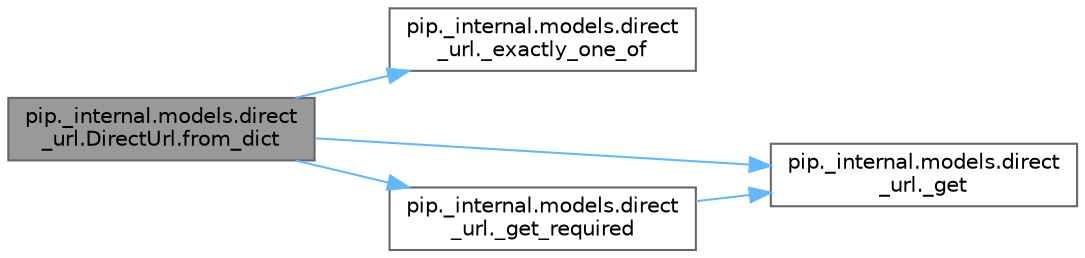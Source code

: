 digraph "pip._internal.models.direct_url.DirectUrl.from_dict"
{
 // LATEX_PDF_SIZE
  bgcolor="transparent";
  edge [fontname=Helvetica,fontsize=10,labelfontname=Helvetica,labelfontsize=10];
  node [fontname=Helvetica,fontsize=10,shape=box,height=0.2,width=0.4];
  rankdir="LR";
  Node1 [id="Node000001",label="pip._internal.models.direct\l_url.DirectUrl.from_dict",height=0.2,width=0.4,color="gray40", fillcolor="grey60", style="filled", fontcolor="black",tooltip=" "];
  Node1 -> Node2 [id="edge1_Node000001_Node000002",color="steelblue1",style="solid",tooltip=" "];
  Node2 [id="Node000002",label="pip._internal.models.direct\l_url._exactly_one_of",height=0.2,width=0.4,color="grey40", fillcolor="white", style="filled",URL="$namespacepip_1_1__internal_1_1models_1_1direct__url.html#ac267af29f1f06738b48ed74b579bc061",tooltip=" "];
  Node1 -> Node3 [id="edge2_Node000001_Node000003",color="steelblue1",style="solid",tooltip=" "];
  Node3 [id="Node000003",label="pip._internal.models.direct\l_url._get",height=0.2,width=0.4,color="grey40", fillcolor="white", style="filled",URL="$namespacepip_1_1__internal_1_1models_1_1direct__url.html#a14e82966035e26dc97390b9d036f99af",tooltip=" "];
  Node1 -> Node4 [id="edge3_Node000001_Node000004",color="steelblue1",style="solid",tooltip=" "];
  Node4 [id="Node000004",label="pip._internal.models.direct\l_url._get_required",height=0.2,width=0.4,color="grey40", fillcolor="white", style="filled",URL="$namespacepip_1_1__internal_1_1models_1_1direct__url.html#acc80f6c74c88a305af8213f163d87cbe",tooltip=" "];
  Node4 -> Node3 [id="edge4_Node000004_Node000003",color="steelblue1",style="solid",tooltip=" "];
}
